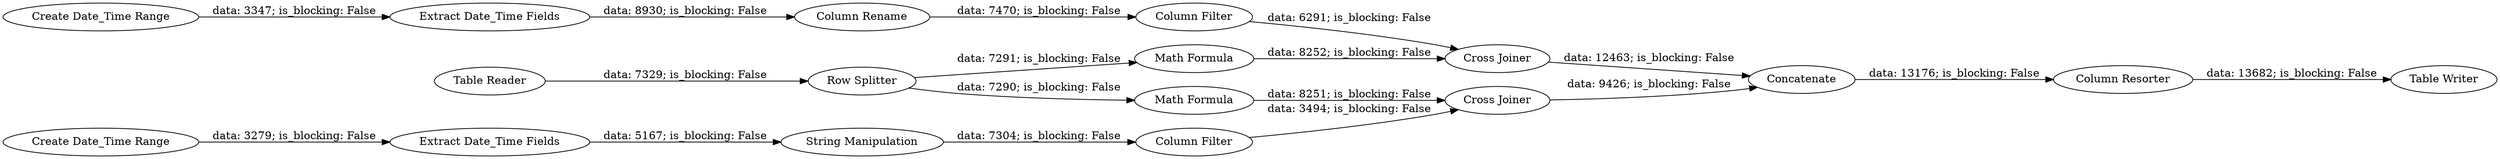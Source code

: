 digraph {
	"3551553451945589706_3" [label="Create Date_Time Range"]
	"3551553451945589706_17" [label="Table Writer"]
	"3551553451945589706_14" [label="Cross Joiner"]
	"3551553451945589706_6" [label="Extract Date_Time Fields"]
	"3551553451945589706_10" [label="Column Rename"]
	"3551553451945589706_15" [label=Concatenate]
	"3551553451945589706_5" [label="Extract Date_Time Fields"]
	"3551553451945589706_2" [label="Row Splitter"]
	"3551553451945589706_11" [label="Cross Joiner"]
	"3551553451945589706_4" [label="Create Date_Time Range"]
	"3551553451945589706_16" [label="Column Resorter"]
	"3551553451945589706_12" [label="Column Filter"]
	"3551553451945589706_8" [label="Math Formula"]
	"3551553451945589706_7" [label="String Manipulation"]
	"3551553451945589706_13" [label="Column Filter"]
	"3551553451945589706_1" [label="Table Reader"]
	"3551553451945589706_9" [label="Math Formula"]
	"3551553451945589706_12" -> "3551553451945589706_11" [label="data: 6291; is_blocking: False"]
	"3551553451945589706_15" -> "3551553451945589706_16" [label="data: 13176; is_blocking: False"]
	"3551553451945589706_1" -> "3551553451945589706_2" [label="data: 7329; is_blocking: False"]
	"3551553451945589706_9" -> "3551553451945589706_14" [label="data: 8251; is_blocking: False"]
	"3551553451945589706_3" -> "3551553451945589706_5" [label="data: 3347; is_blocking: False"]
	"3551553451945589706_14" -> "3551553451945589706_15" [label="data: 9426; is_blocking: False"]
	"3551553451945589706_6" -> "3551553451945589706_7" [label="data: 5167; is_blocking: False"]
	"3551553451945589706_4" -> "3551553451945589706_6" [label="data: 3279; is_blocking: False"]
	"3551553451945589706_10" -> "3551553451945589706_12" [label="data: 7470; is_blocking: False"]
	"3551553451945589706_13" -> "3551553451945589706_14" [label="data: 3494; is_blocking: False"]
	"3551553451945589706_2" -> "3551553451945589706_9" [label="data: 7290; is_blocking: False"]
	"3551553451945589706_11" -> "3551553451945589706_15" [label="data: 12463; is_blocking: False"]
	"3551553451945589706_2" -> "3551553451945589706_8" [label="data: 7291; is_blocking: False"]
	"3551553451945589706_8" -> "3551553451945589706_11" [label="data: 8252; is_blocking: False"]
	"3551553451945589706_16" -> "3551553451945589706_17" [label="data: 13682; is_blocking: False"]
	"3551553451945589706_7" -> "3551553451945589706_13" [label="data: 7304; is_blocking: False"]
	"3551553451945589706_5" -> "3551553451945589706_10" [label="data: 8930; is_blocking: False"]
	rankdir=LR
}
